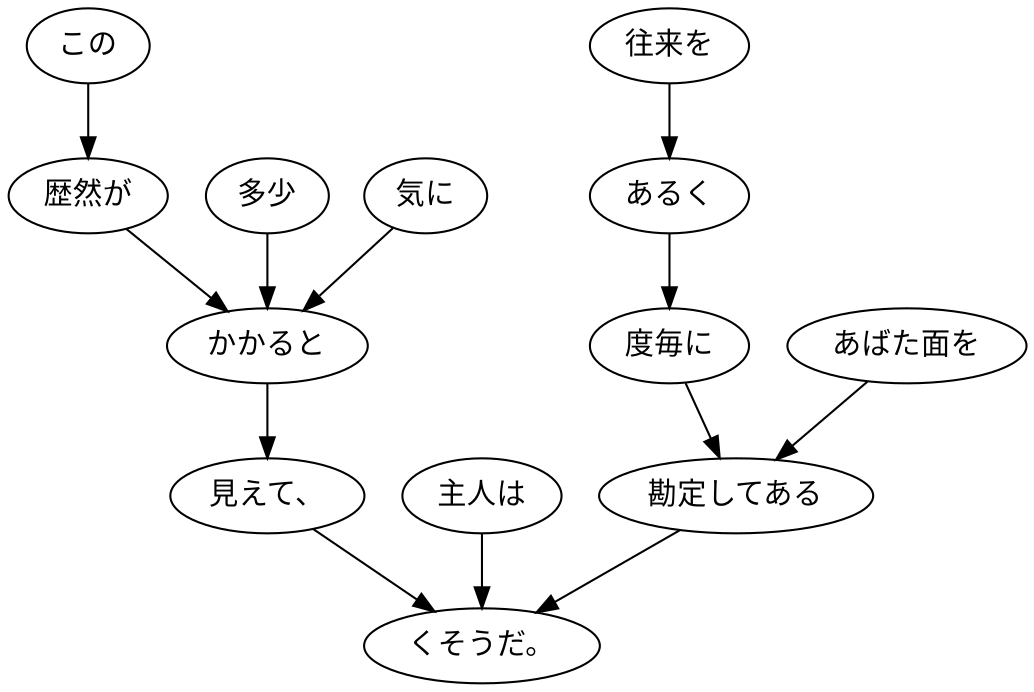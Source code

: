 digraph graph5593 {
	node0 [label="この"];
	node1 [label="歴然が"];
	node2 [label="多少"];
	node3 [label="気に"];
	node4 [label="かかると"];
	node5 [label="見えて、"];
	node6 [label="主人は"];
	node7 [label="往来を"];
	node8 [label="あるく"];
	node9 [label="度毎に"];
	node10 [label="あばた面を"];
	node11 [label="勘定してある"];
	node12 [label="くそうだ。"];
	node0 -> node1;
	node1 -> node4;
	node2 -> node4;
	node3 -> node4;
	node4 -> node5;
	node5 -> node12;
	node6 -> node12;
	node7 -> node8;
	node8 -> node9;
	node9 -> node11;
	node10 -> node11;
	node11 -> node12;
}
